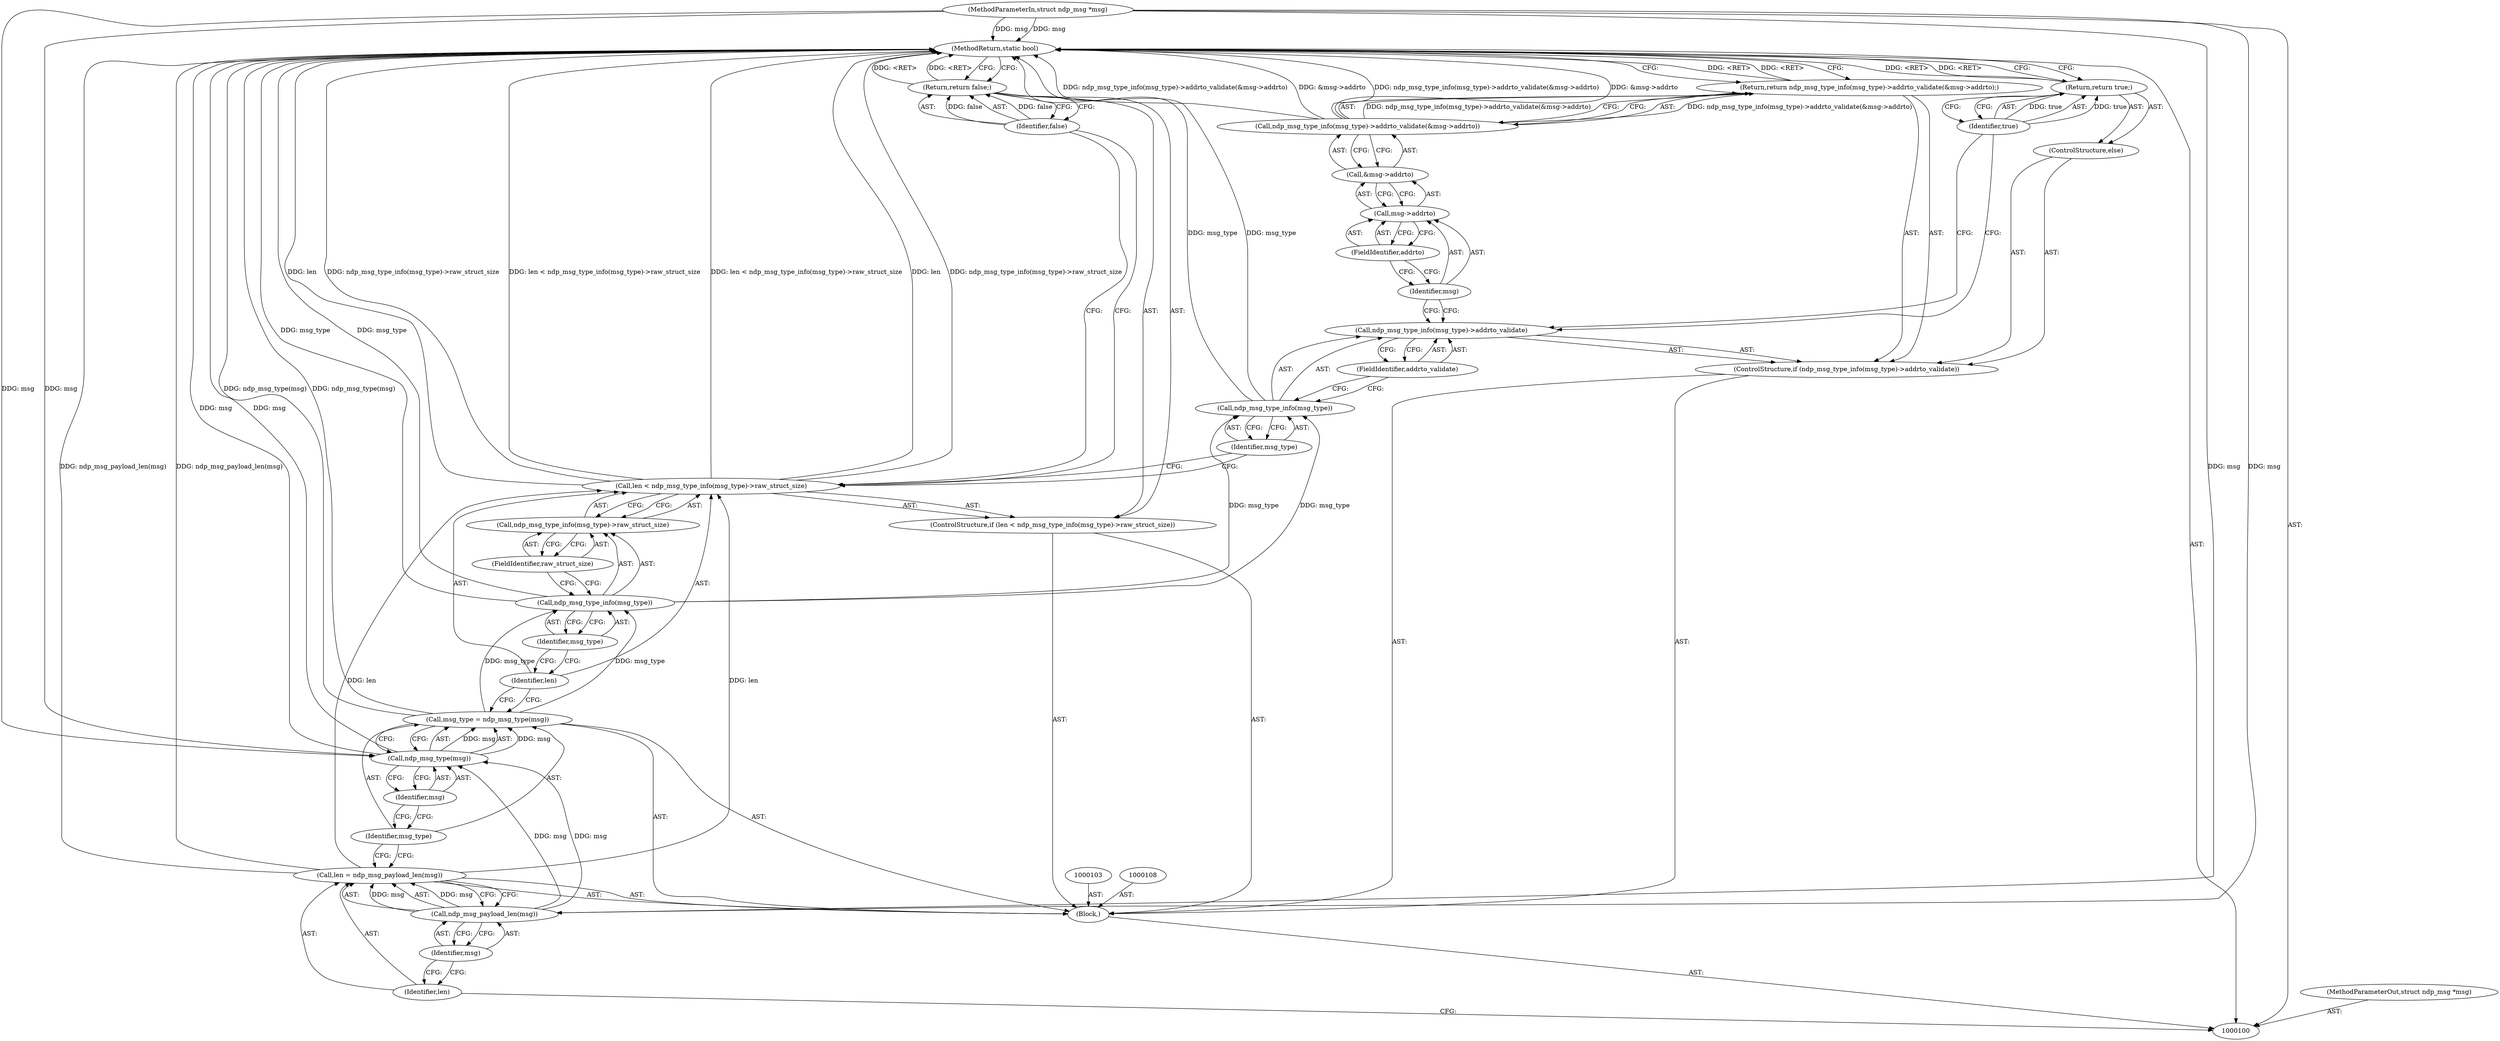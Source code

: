 digraph "0_libndp_2af9a55b38b55abbf05fd116ec097d4029115839" {
"1000136" [label="(MethodReturn,static bool)"];
"1000101" [label="(MethodParameterIn,struct ndp_msg *msg)"];
"1000179" [label="(MethodParameterOut,struct ndp_msg *msg)"];
"1000127" [label="(Return,return ndp_msg_type_info(msg_type)->addrto_validate(&msg->addrto);)"];
"1000129" [label="(Call,&msg->addrto)"];
"1000130" [label="(Call,msg->addrto)"];
"1000131" [label="(Identifier,msg)"];
"1000132" [label="(FieldIdentifier,addrto)"];
"1000128" [label="(Call,ndp_msg_type_info(msg_type)->addrto_validate(&msg->addrto))"];
"1000133" [label="(ControlStructure,else)"];
"1000134" [label="(Return,return true;)"];
"1000135" [label="(Identifier,true)"];
"1000102" [label="(Block,)"];
"1000106" [label="(Call,ndp_msg_payload_len(msg))"];
"1000107" [label="(Identifier,msg)"];
"1000104" [label="(Call,len = ndp_msg_payload_len(msg))"];
"1000105" [label="(Identifier,len)"];
"1000109" [label="(Call,msg_type = ndp_msg_type(msg))"];
"1000110" [label="(Identifier,msg_type)"];
"1000111" [label="(Call,ndp_msg_type(msg))"];
"1000112" [label="(Identifier,msg)"];
"1000116" [label="(Call,ndp_msg_type_info(msg_type)->raw_struct_size)"];
"1000117" [label="(Call,ndp_msg_type_info(msg_type))"];
"1000113" [label="(ControlStructure,if (len < ndp_msg_type_info(msg_type)->raw_struct_size))"];
"1000118" [label="(Identifier,msg_type)"];
"1000119" [label="(FieldIdentifier,raw_struct_size)"];
"1000114" [label="(Call,len < ndp_msg_type_info(msg_type)->raw_struct_size)"];
"1000115" [label="(Identifier,len)"];
"1000121" [label="(Identifier,false)"];
"1000120" [label="(Return,return false;)"];
"1000122" [label="(ControlStructure,if (ndp_msg_type_info(msg_type)->addrto_validate))"];
"1000125" [label="(Identifier,msg_type)"];
"1000126" [label="(FieldIdentifier,addrto_validate)"];
"1000123" [label="(Call,ndp_msg_type_info(msg_type)->addrto_validate)"];
"1000124" [label="(Call,ndp_msg_type_info(msg_type))"];
"1000136" -> "1000100"  [label="AST: "];
"1000136" -> "1000120"  [label="CFG: "];
"1000136" -> "1000127"  [label="CFG: "];
"1000136" -> "1000134"  [label="CFG: "];
"1000124" -> "1000136"  [label="DDG: msg_type"];
"1000114" -> "1000136"  [label="DDG: len < ndp_msg_type_info(msg_type)->raw_struct_size"];
"1000114" -> "1000136"  [label="DDG: len"];
"1000114" -> "1000136"  [label="DDG: ndp_msg_type_info(msg_type)->raw_struct_size"];
"1000128" -> "1000136"  [label="DDG: &msg->addrto"];
"1000128" -> "1000136"  [label="DDG: ndp_msg_type_info(msg_type)->addrto_validate(&msg->addrto)"];
"1000117" -> "1000136"  [label="DDG: msg_type"];
"1000111" -> "1000136"  [label="DDG: msg"];
"1000101" -> "1000136"  [label="DDG: msg"];
"1000109" -> "1000136"  [label="DDG: ndp_msg_type(msg)"];
"1000104" -> "1000136"  [label="DDG: ndp_msg_payload_len(msg)"];
"1000134" -> "1000136"  [label="DDG: <RET>"];
"1000127" -> "1000136"  [label="DDG: <RET>"];
"1000120" -> "1000136"  [label="DDG: <RET>"];
"1000101" -> "1000100"  [label="AST: "];
"1000101" -> "1000136"  [label="DDG: msg"];
"1000101" -> "1000106"  [label="DDG: msg"];
"1000101" -> "1000111"  [label="DDG: msg"];
"1000179" -> "1000100"  [label="AST: "];
"1000127" -> "1000122"  [label="AST: "];
"1000127" -> "1000128"  [label="CFG: "];
"1000128" -> "1000127"  [label="AST: "];
"1000136" -> "1000127"  [label="CFG: "];
"1000127" -> "1000136"  [label="DDG: <RET>"];
"1000128" -> "1000127"  [label="DDG: ndp_msg_type_info(msg_type)->addrto_validate(&msg->addrto)"];
"1000129" -> "1000128"  [label="AST: "];
"1000129" -> "1000130"  [label="CFG: "];
"1000130" -> "1000129"  [label="AST: "];
"1000128" -> "1000129"  [label="CFG: "];
"1000130" -> "1000129"  [label="AST: "];
"1000130" -> "1000132"  [label="CFG: "];
"1000131" -> "1000130"  [label="AST: "];
"1000132" -> "1000130"  [label="AST: "];
"1000129" -> "1000130"  [label="CFG: "];
"1000131" -> "1000130"  [label="AST: "];
"1000131" -> "1000123"  [label="CFG: "];
"1000132" -> "1000131"  [label="CFG: "];
"1000132" -> "1000130"  [label="AST: "];
"1000132" -> "1000131"  [label="CFG: "];
"1000130" -> "1000132"  [label="CFG: "];
"1000128" -> "1000127"  [label="AST: "];
"1000128" -> "1000129"  [label="CFG: "];
"1000129" -> "1000128"  [label="AST: "];
"1000127" -> "1000128"  [label="CFG: "];
"1000128" -> "1000136"  [label="DDG: &msg->addrto"];
"1000128" -> "1000136"  [label="DDG: ndp_msg_type_info(msg_type)->addrto_validate(&msg->addrto)"];
"1000128" -> "1000127"  [label="DDG: ndp_msg_type_info(msg_type)->addrto_validate(&msg->addrto)"];
"1000133" -> "1000122"  [label="AST: "];
"1000134" -> "1000133"  [label="AST: "];
"1000134" -> "1000133"  [label="AST: "];
"1000134" -> "1000135"  [label="CFG: "];
"1000135" -> "1000134"  [label="AST: "];
"1000136" -> "1000134"  [label="CFG: "];
"1000134" -> "1000136"  [label="DDG: <RET>"];
"1000135" -> "1000134"  [label="DDG: true"];
"1000135" -> "1000134"  [label="AST: "];
"1000135" -> "1000123"  [label="CFG: "];
"1000134" -> "1000135"  [label="CFG: "];
"1000135" -> "1000134"  [label="DDG: true"];
"1000102" -> "1000100"  [label="AST: "];
"1000103" -> "1000102"  [label="AST: "];
"1000104" -> "1000102"  [label="AST: "];
"1000108" -> "1000102"  [label="AST: "];
"1000109" -> "1000102"  [label="AST: "];
"1000113" -> "1000102"  [label="AST: "];
"1000122" -> "1000102"  [label="AST: "];
"1000106" -> "1000104"  [label="AST: "];
"1000106" -> "1000107"  [label="CFG: "];
"1000107" -> "1000106"  [label="AST: "];
"1000104" -> "1000106"  [label="CFG: "];
"1000106" -> "1000104"  [label="DDG: msg"];
"1000101" -> "1000106"  [label="DDG: msg"];
"1000106" -> "1000111"  [label="DDG: msg"];
"1000107" -> "1000106"  [label="AST: "];
"1000107" -> "1000105"  [label="CFG: "];
"1000106" -> "1000107"  [label="CFG: "];
"1000104" -> "1000102"  [label="AST: "];
"1000104" -> "1000106"  [label="CFG: "];
"1000105" -> "1000104"  [label="AST: "];
"1000106" -> "1000104"  [label="AST: "];
"1000110" -> "1000104"  [label="CFG: "];
"1000104" -> "1000136"  [label="DDG: ndp_msg_payload_len(msg)"];
"1000106" -> "1000104"  [label="DDG: msg"];
"1000104" -> "1000114"  [label="DDG: len"];
"1000105" -> "1000104"  [label="AST: "];
"1000105" -> "1000100"  [label="CFG: "];
"1000107" -> "1000105"  [label="CFG: "];
"1000109" -> "1000102"  [label="AST: "];
"1000109" -> "1000111"  [label="CFG: "];
"1000110" -> "1000109"  [label="AST: "];
"1000111" -> "1000109"  [label="AST: "];
"1000115" -> "1000109"  [label="CFG: "];
"1000109" -> "1000136"  [label="DDG: ndp_msg_type(msg)"];
"1000111" -> "1000109"  [label="DDG: msg"];
"1000109" -> "1000117"  [label="DDG: msg_type"];
"1000110" -> "1000109"  [label="AST: "];
"1000110" -> "1000104"  [label="CFG: "];
"1000112" -> "1000110"  [label="CFG: "];
"1000111" -> "1000109"  [label="AST: "];
"1000111" -> "1000112"  [label="CFG: "];
"1000112" -> "1000111"  [label="AST: "];
"1000109" -> "1000111"  [label="CFG: "];
"1000111" -> "1000136"  [label="DDG: msg"];
"1000111" -> "1000109"  [label="DDG: msg"];
"1000106" -> "1000111"  [label="DDG: msg"];
"1000101" -> "1000111"  [label="DDG: msg"];
"1000112" -> "1000111"  [label="AST: "];
"1000112" -> "1000110"  [label="CFG: "];
"1000111" -> "1000112"  [label="CFG: "];
"1000116" -> "1000114"  [label="AST: "];
"1000116" -> "1000119"  [label="CFG: "];
"1000117" -> "1000116"  [label="AST: "];
"1000119" -> "1000116"  [label="AST: "];
"1000114" -> "1000116"  [label="CFG: "];
"1000117" -> "1000116"  [label="AST: "];
"1000117" -> "1000118"  [label="CFG: "];
"1000118" -> "1000117"  [label="AST: "];
"1000119" -> "1000117"  [label="CFG: "];
"1000117" -> "1000136"  [label="DDG: msg_type"];
"1000109" -> "1000117"  [label="DDG: msg_type"];
"1000117" -> "1000124"  [label="DDG: msg_type"];
"1000113" -> "1000102"  [label="AST: "];
"1000114" -> "1000113"  [label="AST: "];
"1000120" -> "1000113"  [label="AST: "];
"1000118" -> "1000117"  [label="AST: "];
"1000118" -> "1000115"  [label="CFG: "];
"1000117" -> "1000118"  [label="CFG: "];
"1000119" -> "1000116"  [label="AST: "];
"1000119" -> "1000117"  [label="CFG: "];
"1000116" -> "1000119"  [label="CFG: "];
"1000114" -> "1000113"  [label="AST: "];
"1000114" -> "1000116"  [label="CFG: "];
"1000115" -> "1000114"  [label="AST: "];
"1000116" -> "1000114"  [label="AST: "];
"1000121" -> "1000114"  [label="CFG: "];
"1000125" -> "1000114"  [label="CFG: "];
"1000114" -> "1000136"  [label="DDG: len < ndp_msg_type_info(msg_type)->raw_struct_size"];
"1000114" -> "1000136"  [label="DDG: len"];
"1000114" -> "1000136"  [label="DDG: ndp_msg_type_info(msg_type)->raw_struct_size"];
"1000104" -> "1000114"  [label="DDG: len"];
"1000115" -> "1000114"  [label="AST: "];
"1000115" -> "1000109"  [label="CFG: "];
"1000118" -> "1000115"  [label="CFG: "];
"1000121" -> "1000120"  [label="AST: "];
"1000121" -> "1000114"  [label="CFG: "];
"1000120" -> "1000121"  [label="CFG: "];
"1000121" -> "1000120"  [label="DDG: false"];
"1000120" -> "1000113"  [label="AST: "];
"1000120" -> "1000121"  [label="CFG: "];
"1000121" -> "1000120"  [label="AST: "];
"1000136" -> "1000120"  [label="CFG: "];
"1000120" -> "1000136"  [label="DDG: <RET>"];
"1000121" -> "1000120"  [label="DDG: false"];
"1000122" -> "1000102"  [label="AST: "];
"1000123" -> "1000122"  [label="AST: "];
"1000127" -> "1000122"  [label="AST: "];
"1000133" -> "1000122"  [label="AST: "];
"1000125" -> "1000124"  [label="AST: "];
"1000125" -> "1000114"  [label="CFG: "];
"1000124" -> "1000125"  [label="CFG: "];
"1000126" -> "1000123"  [label="AST: "];
"1000126" -> "1000124"  [label="CFG: "];
"1000123" -> "1000126"  [label="CFG: "];
"1000123" -> "1000122"  [label="AST: "];
"1000123" -> "1000126"  [label="CFG: "];
"1000124" -> "1000123"  [label="AST: "];
"1000126" -> "1000123"  [label="AST: "];
"1000131" -> "1000123"  [label="CFG: "];
"1000135" -> "1000123"  [label="CFG: "];
"1000124" -> "1000123"  [label="AST: "];
"1000124" -> "1000125"  [label="CFG: "];
"1000125" -> "1000124"  [label="AST: "];
"1000126" -> "1000124"  [label="CFG: "];
"1000124" -> "1000136"  [label="DDG: msg_type"];
"1000117" -> "1000124"  [label="DDG: msg_type"];
}
